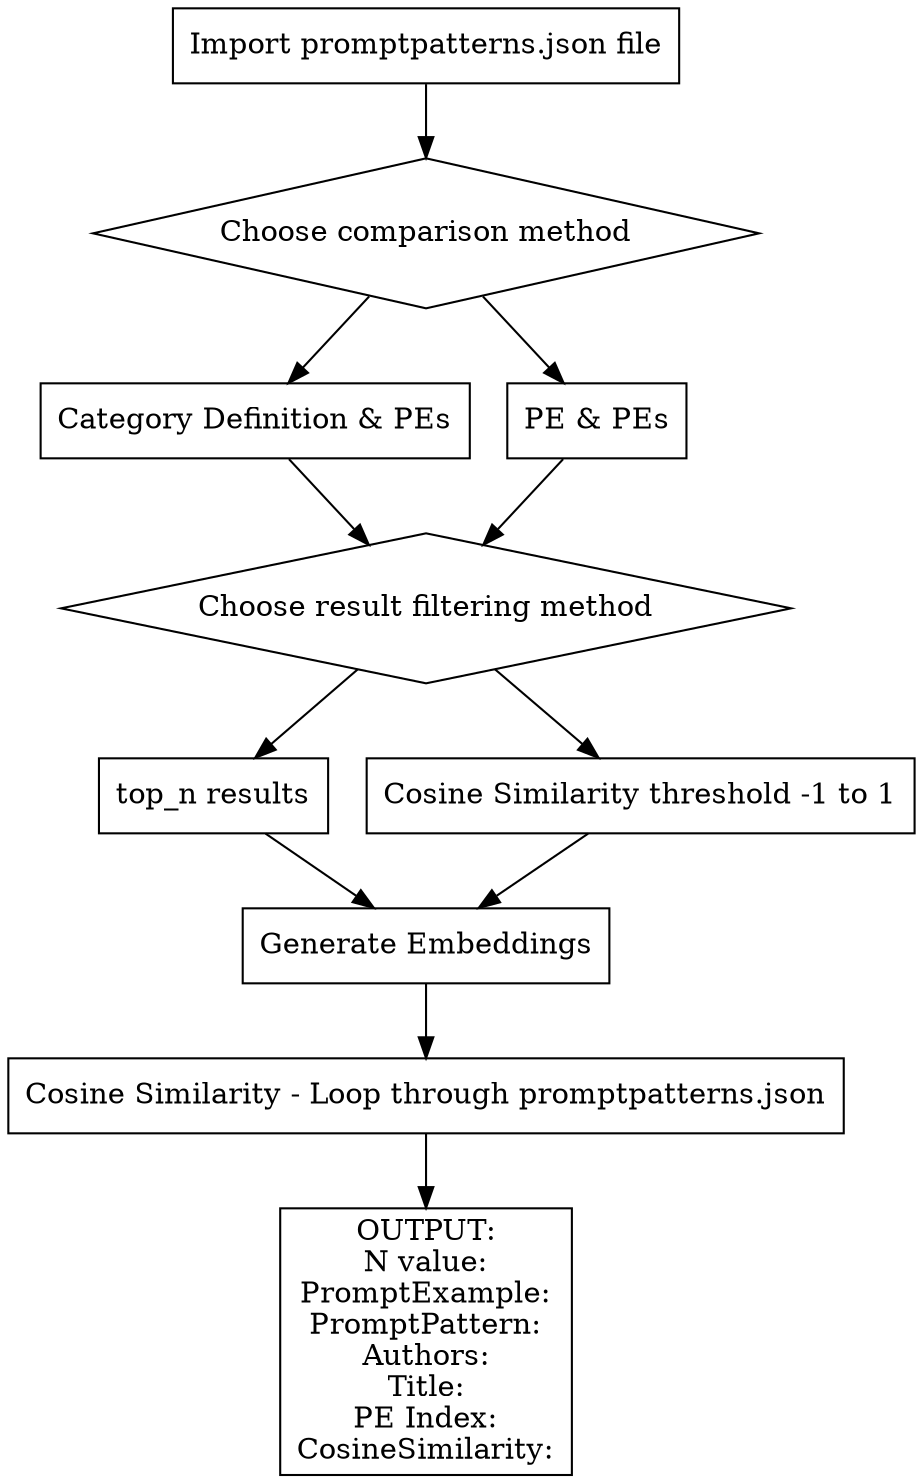 digraph G {
    // Define nodes
    "Import promptpatterns.json file" [shape=box];
    "Choose comparison method" [shape=diamond, height=1];
    "Category Definition & PEs" [shape=box];
    "PE & PEs" [shape=box];
    "Choose result filtering method" [shape=diamond, height=1];
    "top_n results" [shape=box];
    "Cosine Similarity threshold -1 to 1" [shape=box];
    "Generate Embeddings" [shape=box];
    "Cosine Similarity - Loop through promptpatterns.json" [shape=box];
    "Output based on promptpatterns.json" [shape=box, label="OUTPUT:\nN value:\nPromptExample:\nPromptPattern:\nAuthors:\nTitle:\nPE Index:\nCosineSimilarity:"];

    // Define edges
    "Import promptpatterns.json file" -> "Choose comparison method";
    "Choose comparison method" -> "Category Definition & PEs";
    "Choose comparison method" -> "PE & PEs";
    "Category Definition & PEs" -> "Choose result filtering method";
    "PE & PEs" -> "Choose result filtering method";
    "Choose result filtering method" -> "top_n results";
    "Choose result filtering method" -> "Cosine Similarity threshold -1 to 1";
    "top_n results" -> "Generate Embeddings";
    "Cosine Similarity threshold -1 to 1" -> "Generate Embeddings";
    "Generate Embeddings" -> "Cosine Similarity - Loop through promptpatterns.json";
    "Cosine Similarity - Loop through promptpatterns.json" -> "Output based on promptpatterns.json";
}